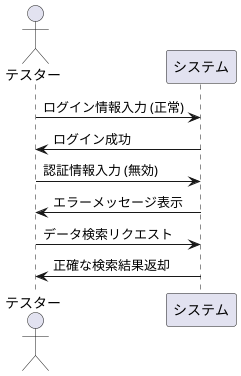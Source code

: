 @startuml tabletest
actor テスター
participant "システム" as System

テスター -> System : ログイン情報入力 (正常)
System -> テスター : ログイン成功

テスター -> System : 認証情報入力 (無効)
System -> テスター : エラーメッセージ表示

テスター -> System : データ検索リクエスト
System -> テスター : 正確な検索結果返却
@enduml
